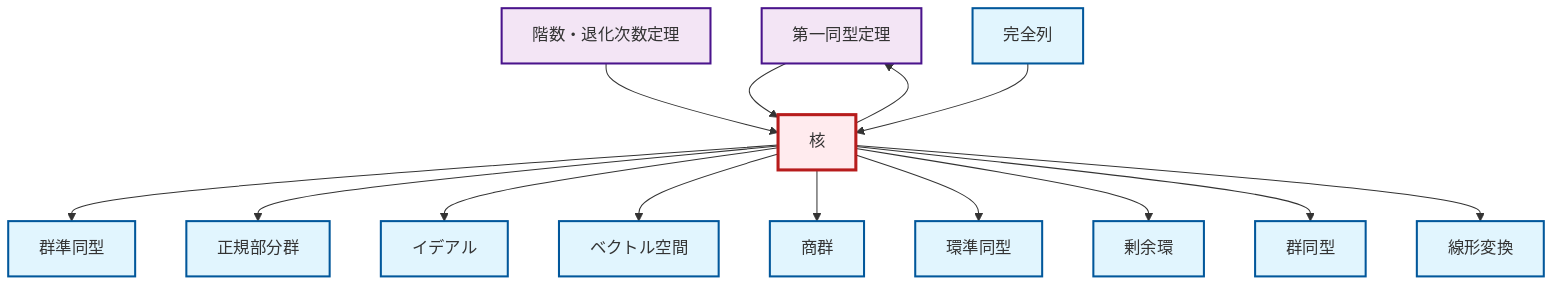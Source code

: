 graph TD
    classDef definition fill:#e1f5fe,stroke:#01579b,stroke-width:2px
    classDef theorem fill:#f3e5f5,stroke:#4a148c,stroke-width:2px
    classDef axiom fill:#fff3e0,stroke:#e65100,stroke-width:2px
    classDef example fill:#e8f5e9,stroke:#1b5e20,stroke-width:2px
    classDef current fill:#ffebee,stroke:#b71c1c,stroke-width:3px
    def-linear-transformation["線形変換"]:::definition
    def-ring-homomorphism["環準同型"]:::definition
    def-homomorphism["群準同型"]:::definition
    thm-first-isomorphism["第一同型定理"]:::theorem
    def-vector-space["ベクトル空間"]:::definition
    def-ideal["イデアル"]:::definition
    def-normal-subgroup["正規部分群"]:::definition
    def-isomorphism["群同型"]:::definition
    def-quotient-group["商群"]:::definition
    thm-rank-nullity["階数・退化次数定理"]:::theorem
    def-kernel["核"]:::definition
    def-quotient-ring["剰余環"]:::definition
    def-exact-sequence["完全列"]:::definition
    def-kernel --> def-homomorphism
    def-kernel --> thm-first-isomorphism
    def-kernel --> def-normal-subgroup
    thm-first-isomorphism --> def-kernel
    thm-rank-nullity --> def-kernel
    def-kernel --> def-ideal
    def-kernel --> def-vector-space
    def-kernel --> def-quotient-group
    def-kernel --> def-ring-homomorphism
    def-kernel --> def-quotient-ring
    def-exact-sequence --> def-kernel
    def-kernel --> def-isomorphism
    def-kernel --> def-linear-transformation
    class def-kernel current